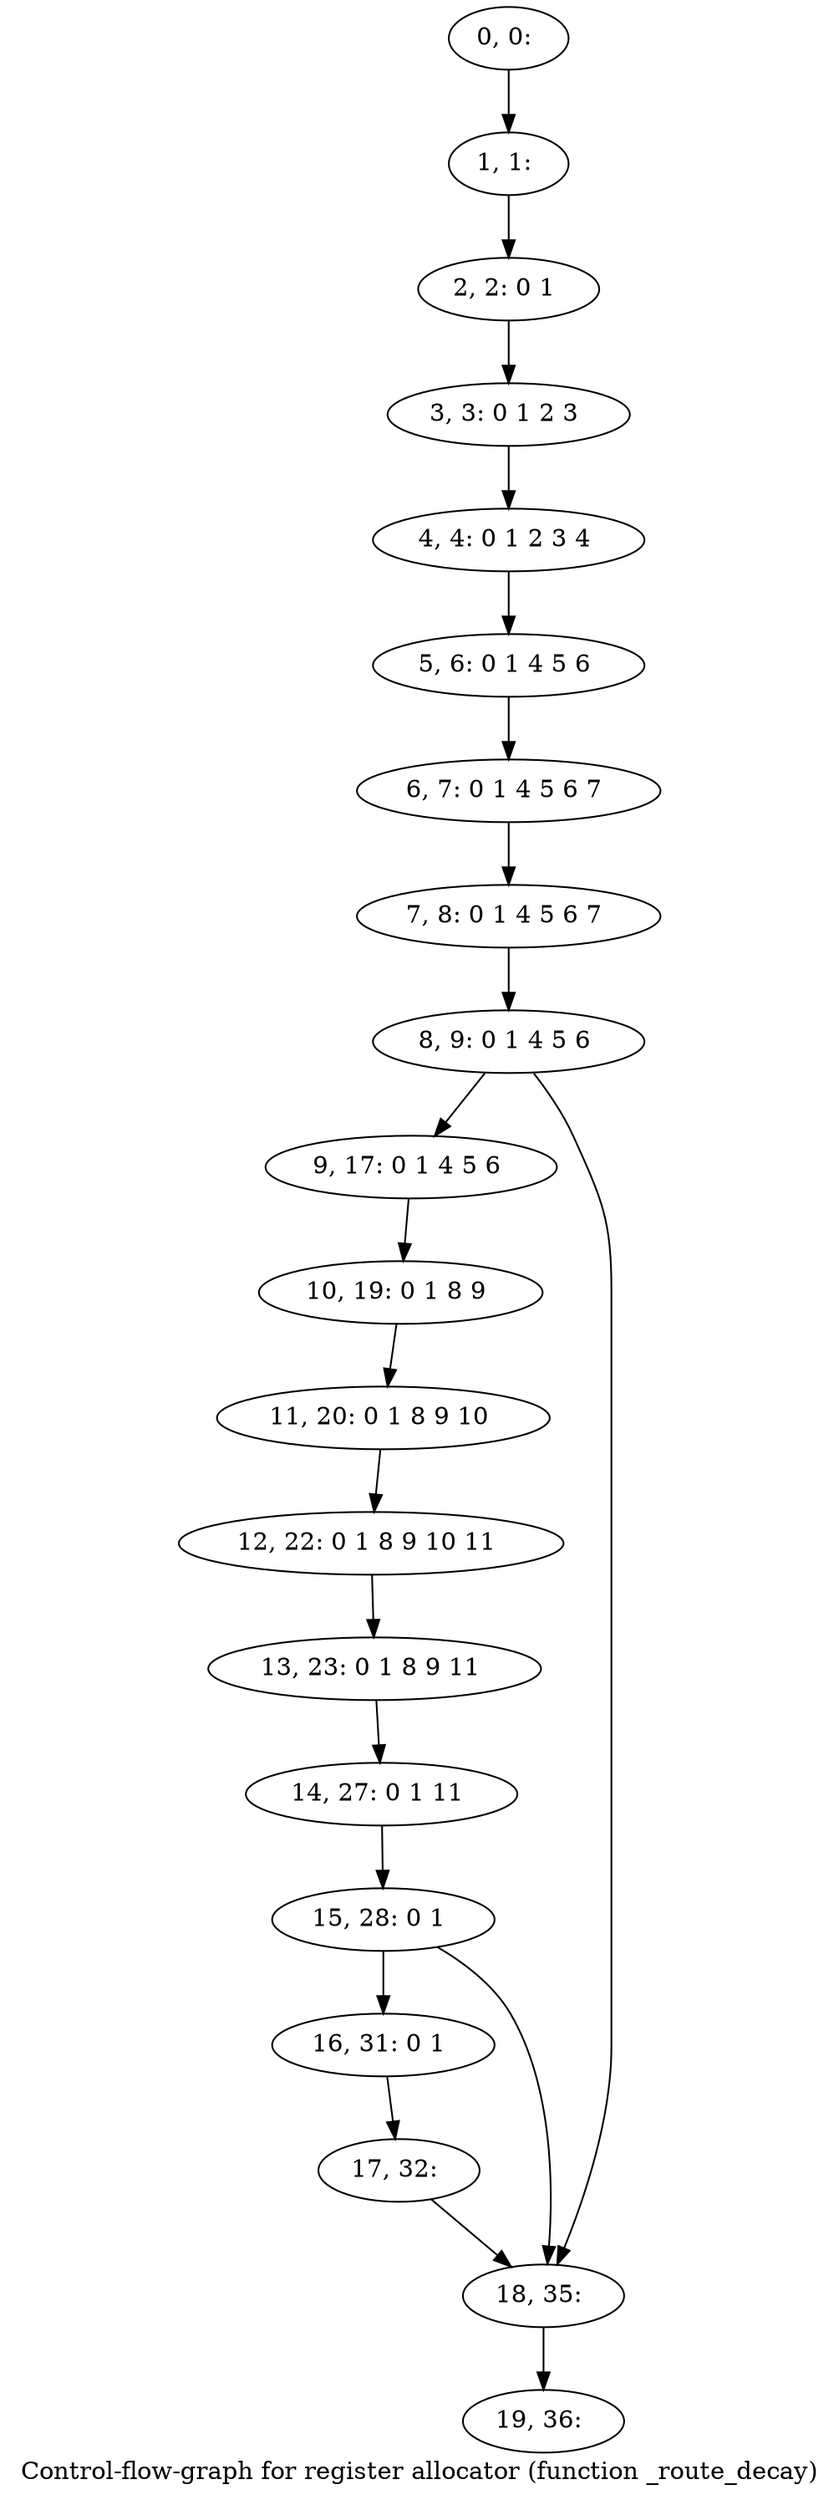 digraph G {
graph [label="Control-flow-graph for register allocator (function _route_decay)"]
0[label="0, 0: "];
1[label="1, 1: "];
2[label="2, 2: 0 1 "];
3[label="3, 3: 0 1 2 3 "];
4[label="4, 4: 0 1 2 3 4 "];
5[label="5, 6: 0 1 4 5 6 "];
6[label="6, 7: 0 1 4 5 6 7 "];
7[label="7, 8: 0 1 4 5 6 7 "];
8[label="8, 9: 0 1 4 5 6 "];
9[label="9, 17: 0 1 4 5 6 "];
10[label="10, 19: 0 1 8 9 "];
11[label="11, 20: 0 1 8 9 10 "];
12[label="12, 22: 0 1 8 9 10 11 "];
13[label="13, 23: 0 1 8 9 11 "];
14[label="14, 27: 0 1 11 "];
15[label="15, 28: 0 1 "];
16[label="16, 31: 0 1 "];
17[label="17, 32: "];
18[label="18, 35: "];
19[label="19, 36: "];
0->1 ;
1->2 ;
2->3 ;
3->4 ;
4->5 ;
5->6 ;
6->7 ;
7->8 ;
8->9 ;
8->18 ;
9->10 ;
10->11 ;
11->12 ;
12->13 ;
13->14 ;
14->15 ;
15->16 ;
15->18 ;
16->17 ;
17->18 ;
18->19 ;
}
